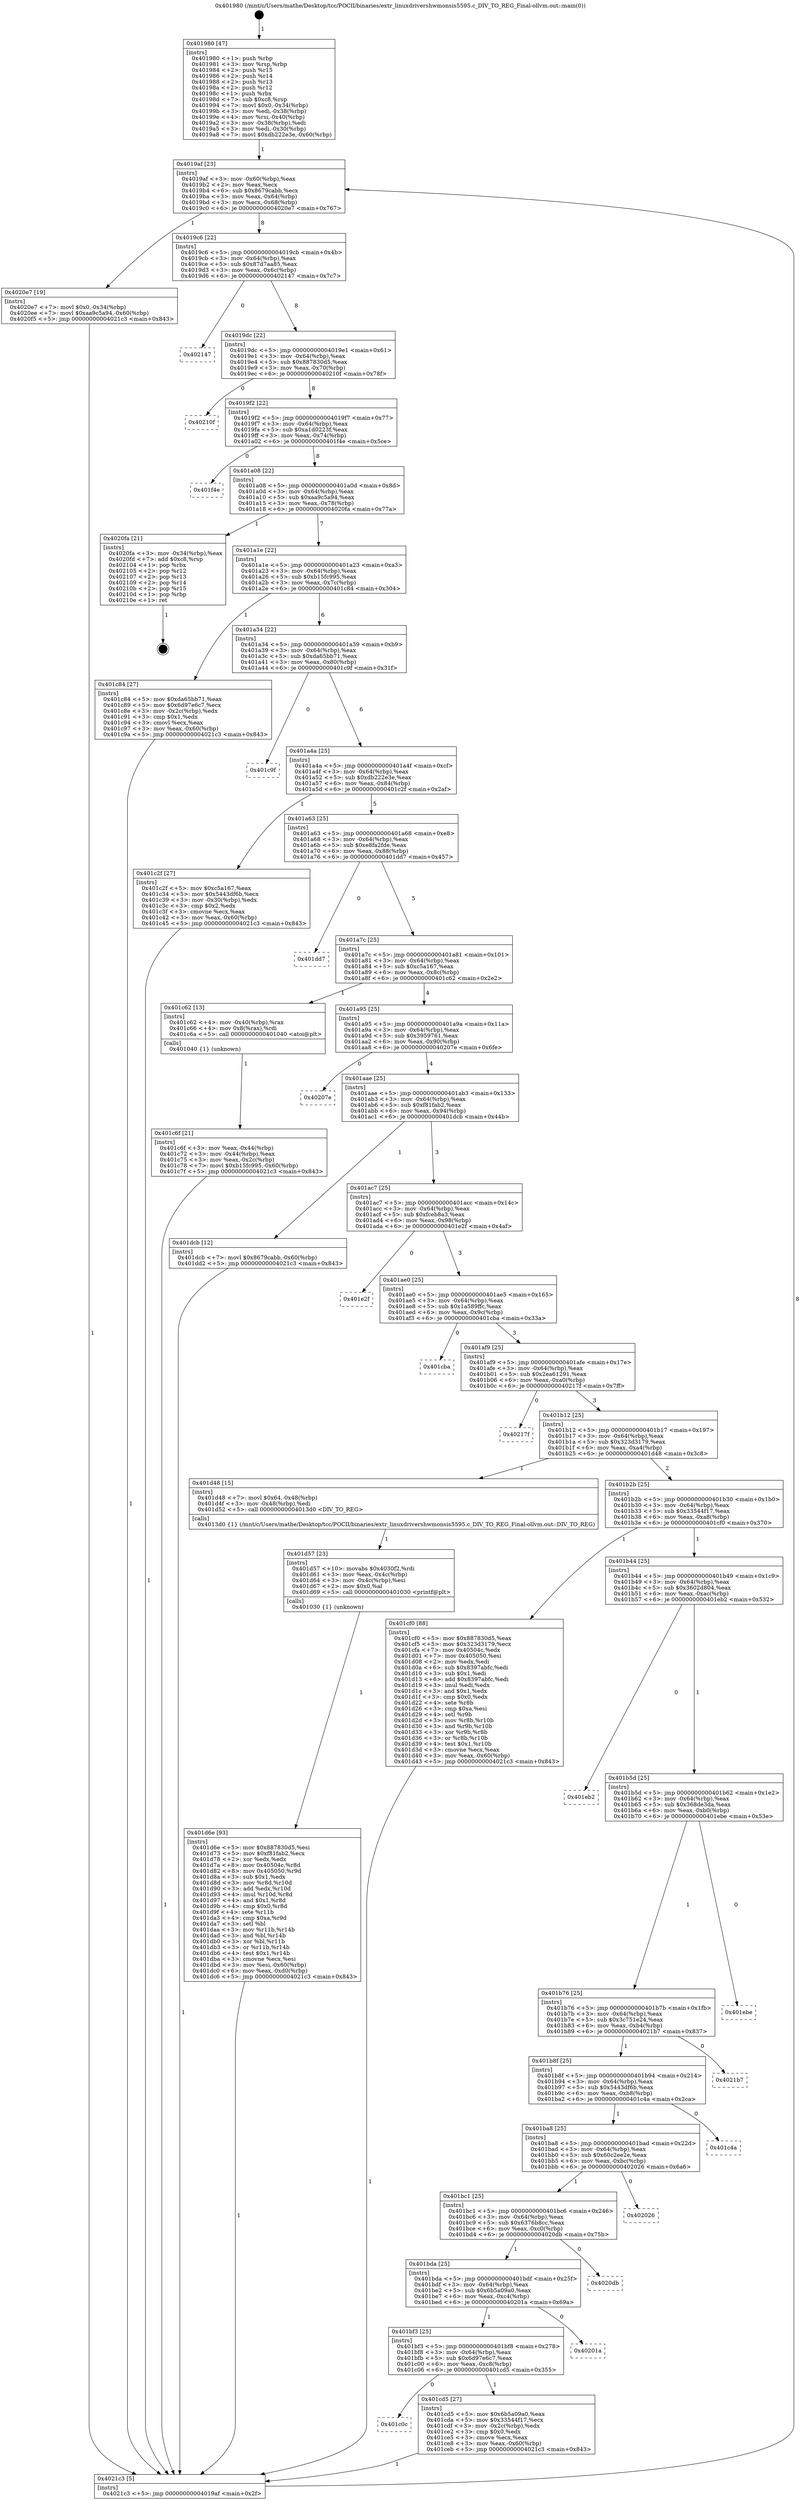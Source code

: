 digraph "0x401980" {
  label = "0x401980 (/mnt/c/Users/mathe/Desktop/tcc/POCII/binaries/extr_linuxdrivershwmonsis5595.c_DIV_TO_REG_Final-ollvm.out::main(0))"
  labelloc = "t"
  node[shape=record]

  Entry [label="",width=0.3,height=0.3,shape=circle,fillcolor=black,style=filled]
  "0x4019af" [label="{
     0x4019af [23]\l
     | [instrs]\l
     &nbsp;&nbsp;0x4019af \<+3\>: mov -0x60(%rbp),%eax\l
     &nbsp;&nbsp;0x4019b2 \<+2\>: mov %eax,%ecx\l
     &nbsp;&nbsp;0x4019b4 \<+6\>: sub $0x8679cabb,%ecx\l
     &nbsp;&nbsp;0x4019ba \<+3\>: mov %eax,-0x64(%rbp)\l
     &nbsp;&nbsp;0x4019bd \<+3\>: mov %ecx,-0x68(%rbp)\l
     &nbsp;&nbsp;0x4019c0 \<+6\>: je 00000000004020e7 \<main+0x767\>\l
  }"]
  "0x4020e7" [label="{
     0x4020e7 [19]\l
     | [instrs]\l
     &nbsp;&nbsp;0x4020e7 \<+7\>: movl $0x0,-0x34(%rbp)\l
     &nbsp;&nbsp;0x4020ee \<+7\>: movl $0xaa9c5a94,-0x60(%rbp)\l
     &nbsp;&nbsp;0x4020f5 \<+5\>: jmp 00000000004021c3 \<main+0x843\>\l
  }"]
  "0x4019c6" [label="{
     0x4019c6 [22]\l
     | [instrs]\l
     &nbsp;&nbsp;0x4019c6 \<+5\>: jmp 00000000004019cb \<main+0x4b\>\l
     &nbsp;&nbsp;0x4019cb \<+3\>: mov -0x64(%rbp),%eax\l
     &nbsp;&nbsp;0x4019ce \<+5\>: sub $0x87d7aa85,%eax\l
     &nbsp;&nbsp;0x4019d3 \<+3\>: mov %eax,-0x6c(%rbp)\l
     &nbsp;&nbsp;0x4019d6 \<+6\>: je 0000000000402147 \<main+0x7c7\>\l
  }"]
  Exit [label="",width=0.3,height=0.3,shape=circle,fillcolor=black,style=filled,peripheries=2]
  "0x402147" [label="{
     0x402147\l
  }", style=dashed]
  "0x4019dc" [label="{
     0x4019dc [22]\l
     | [instrs]\l
     &nbsp;&nbsp;0x4019dc \<+5\>: jmp 00000000004019e1 \<main+0x61\>\l
     &nbsp;&nbsp;0x4019e1 \<+3\>: mov -0x64(%rbp),%eax\l
     &nbsp;&nbsp;0x4019e4 \<+5\>: sub $0x887830d5,%eax\l
     &nbsp;&nbsp;0x4019e9 \<+3\>: mov %eax,-0x70(%rbp)\l
     &nbsp;&nbsp;0x4019ec \<+6\>: je 000000000040210f \<main+0x78f\>\l
  }"]
  "0x401d6e" [label="{
     0x401d6e [93]\l
     | [instrs]\l
     &nbsp;&nbsp;0x401d6e \<+5\>: mov $0x887830d5,%esi\l
     &nbsp;&nbsp;0x401d73 \<+5\>: mov $0xf81fab2,%ecx\l
     &nbsp;&nbsp;0x401d78 \<+2\>: xor %edx,%edx\l
     &nbsp;&nbsp;0x401d7a \<+8\>: mov 0x40504c,%r8d\l
     &nbsp;&nbsp;0x401d82 \<+8\>: mov 0x405050,%r9d\l
     &nbsp;&nbsp;0x401d8a \<+3\>: sub $0x1,%edx\l
     &nbsp;&nbsp;0x401d8d \<+3\>: mov %r8d,%r10d\l
     &nbsp;&nbsp;0x401d90 \<+3\>: add %edx,%r10d\l
     &nbsp;&nbsp;0x401d93 \<+4\>: imul %r10d,%r8d\l
     &nbsp;&nbsp;0x401d97 \<+4\>: and $0x1,%r8d\l
     &nbsp;&nbsp;0x401d9b \<+4\>: cmp $0x0,%r8d\l
     &nbsp;&nbsp;0x401d9f \<+4\>: sete %r11b\l
     &nbsp;&nbsp;0x401da3 \<+4\>: cmp $0xa,%r9d\l
     &nbsp;&nbsp;0x401da7 \<+3\>: setl %bl\l
     &nbsp;&nbsp;0x401daa \<+3\>: mov %r11b,%r14b\l
     &nbsp;&nbsp;0x401dad \<+3\>: and %bl,%r14b\l
     &nbsp;&nbsp;0x401db0 \<+3\>: xor %bl,%r11b\l
     &nbsp;&nbsp;0x401db3 \<+3\>: or %r11b,%r14b\l
     &nbsp;&nbsp;0x401db6 \<+4\>: test $0x1,%r14b\l
     &nbsp;&nbsp;0x401dba \<+3\>: cmovne %ecx,%esi\l
     &nbsp;&nbsp;0x401dbd \<+3\>: mov %esi,-0x60(%rbp)\l
     &nbsp;&nbsp;0x401dc0 \<+6\>: mov %eax,-0xd0(%rbp)\l
     &nbsp;&nbsp;0x401dc6 \<+5\>: jmp 00000000004021c3 \<main+0x843\>\l
  }"]
  "0x40210f" [label="{
     0x40210f\l
  }", style=dashed]
  "0x4019f2" [label="{
     0x4019f2 [22]\l
     | [instrs]\l
     &nbsp;&nbsp;0x4019f2 \<+5\>: jmp 00000000004019f7 \<main+0x77\>\l
     &nbsp;&nbsp;0x4019f7 \<+3\>: mov -0x64(%rbp),%eax\l
     &nbsp;&nbsp;0x4019fa \<+5\>: sub $0xa1d0223f,%eax\l
     &nbsp;&nbsp;0x4019ff \<+3\>: mov %eax,-0x74(%rbp)\l
     &nbsp;&nbsp;0x401a02 \<+6\>: je 0000000000401f4e \<main+0x5ce\>\l
  }"]
  "0x401d57" [label="{
     0x401d57 [23]\l
     | [instrs]\l
     &nbsp;&nbsp;0x401d57 \<+10\>: movabs $0x4030f2,%rdi\l
     &nbsp;&nbsp;0x401d61 \<+3\>: mov %eax,-0x4c(%rbp)\l
     &nbsp;&nbsp;0x401d64 \<+3\>: mov -0x4c(%rbp),%esi\l
     &nbsp;&nbsp;0x401d67 \<+2\>: mov $0x0,%al\l
     &nbsp;&nbsp;0x401d69 \<+5\>: call 0000000000401030 \<printf@plt\>\l
     | [calls]\l
     &nbsp;&nbsp;0x401030 \{1\} (unknown)\l
  }"]
  "0x401f4e" [label="{
     0x401f4e\l
  }", style=dashed]
  "0x401a08" [label="{
     0x401a08 [22]\l
     | [instrs]\l
     &nbsp;&nbsp;0x401a08 \<+5\>: jmp 0000000000401a0d \<main+0x8d\>\l
     &nbsp;&nbsp;0x401a0d \<+3\>: mov -0x64(%rbp),%eax\l
     &nbsp;&nbsp;0x401a10 \<+5\>: sub $0xaa9c5a94,%eax\l
     &nbsp;&nbsp;0x401a15 \<+3\>: mov %eax,-0x78(%rbp)\l
     &nbsp;&nbsp;0x401a18 \<+6\>: je 00000000004020fa \<main+0x77a\>\l
  }"]
  "0x401c0c" [label="{
     0x401c0c\l
  }", style=dashed]
  "0x4020fa" [label="{
     0x4020fa [21]\l
     | [instrs]\l
     &nbsp;&nbsp;0x4020fa \<+3\>: mov -0x34(%rbp),%eax\l
     &nbsp;&nbsp;0x4020fd \<+7\>: add $0xc8,%rsp\l
     &nbsp;&nbsp;0x402104 \<+1\>: pop %rbx\l
     &nbsp;&nbsp;0x402105 \<+2\>: pop %r12\l
     &nbsp;&nbsp;0x402107 \<+2\>: pop %r13\l
     &nbsp;&nbsp;0x402109 \<+2\>: pop %r14\l
     &nbsp;&nbsp;0x40210b \<+2\>: pop %r15\l
     &nbsp;&nbsp;0x40210d \<+1\>: pop %rbp\l
     &nbsp;&nbsp;0x40210e \<+1\>: ret\l
  }"]
  "0x401a1e" [label="{
     0x401a1e [22]\l
     | [instrs]\l
     &nbsp;&nbsp;0x401a1e \<+5\>: jmp 0000000000401a23 \<main+0xa3\>\l
     &nbsp;&nbsp;0x401a23 \<+3\>: mov -0x64(%rbp),%eax\l
     &nbsp;&nbsp;0x401a26 \<+5\>: sub $0xb15fc995,%eax\l
     &nbsp;&nbsp;0x401a2b \<+3\>: mov %eax,-0x7c(%rbp)\l
     &nbsp;&nbsp;0x401a2e \<+6\>: je 0000000000401c84 \<main+0x304\>\l
  }"]
  "0x401cd5" [label="{
     0x401cd5 [27]\l
     | [instrs]\l
     &nbsp;&nbsp;0x401cd5 \<+5\>: mov $0x6b5a09a0,%eax\l
     &nbsp;&nbsp;0x401cda \<+5\>: mov $0x33544f17,%ecx\l
     &nbsp;&nbsp;0x401cdf \<+3\>: mov -0x2c(%rbp),%edx\l
     &nbsp;&nbsp;0x401ce2 \<+3\>: cmp $0x0,%edx\l
     &nbsp;&nbsp;0x401ce5 \<+3\>: cmove %ecx,%eax\l
     &nbsp;&nbsp;0x401ce8 \<+3\>: mov %eax,-0x60(%rbp)\l
     &nbsp;&nbsp;0x401ceb \<+5\>: jmp 00000000004021c3 \<main+0x843\>\l
  }"]
  "0x401c84" [label="{
     0x401c84 [27]\l
     | [instrs]\l
     &nbsp;&nbsp;0x401c84 \<+5\>: mov $0xda65bb71,%eax\l
     &nbsp;&nbsp;0x401c89 \<+5\>: mov $0x6d97e6c7,%ecx\l
     &nbsp;&nbsp;0x401c8e \<+3\>: mov -0x2c(%rbp),%edx\l
     &nbsp;&nbsp;0x401c91 \<+3\>: cmp $0x1,%edx\l
     &nbsp;&nbsp;0x401c94 \<+3\>: cmovl %ecx,%eax\l
     &nbsp;&nbsp;0x401c97 \<+3\>: mov %eax,-0x60(%rbp)\l
     &nbsp;&nbsp;0x401c9a \<+5\>: jmp 00000000004021c3 \<main+0x843\>\l
  }"]
  "0x401a34" [label="{
     0x401a34 [22]\l
     | [instrs]\l
     &nbsp;&nbsp;0x401a34 \<+5\>: jmp 0000000000401a39 \<main+0xb9\>\l
     &nbsp;&nbsp;0x401a39 \<+3\>: mov -0x64(%rbp),%eax\l
     &nbsp;&nbsp;0x401a3c \<+5\>: sub $0xda65bb71,%eax\l
     &nbsp;&nbsp;0x401a41 \<+3\>: mov %eax,-0x80(%rbp)\l
     &nbsp;&nbsp;0x401a44 \<+6\>: je 0000000000401c9f \<main+0x31f\>\l
  }"]
  "0x401bf3" [label="{
     0x401bf3 [25]\l
     | [instrs]\l
     &nbsp;&nbsp;0x401bf3 \<+5\>: jmp 0000000000401bf8 \<main+0x278\>\l
     &nbsp;&nbsp;0x401bf8 \<+3\>: mov -0x64(%rbp),%eax\l
     &nbsp;&nbsp;0x401bfb \<+5\>: sub $0x6d97e6c7,%eax\l
     &nbsp;&nbsp;0x401c00 \<+6\>: mov %eax,-0xc8(%rbp)\l
     &nbsp;&nbsp;0x401c06 \<+6\>: je 0000000000401cd5 \<main+0x355\>\l
  }"]
  "0x401c9f" [label="{
     0x401c9f\l
  }", style=dashed]
  "0x401a4a" [label="{
     0x401a4a [25]\l
     | [instrs]\l
     &nbsp;&nbsp;0x401a4a \<+5\>: jmp 0000000000401a4f \<main+0xcf\>\l
     &nbsp;&nbsp;0x401a4f \<+3\>: mov -0x64(%rbp),%eax\l
     &nbsp;&nbsp;0x401a52 \<+5\>: sub $0xdb222e3e,%eax\l
     &nbsp;&nbsp;0x401a57 \<+6\>: mov %eax,-0x84(%rbp)\l
     &nbsp;&nbsp;0x401a5d \<+6\>: je 0000000000401c2f \<main+0x2af\>\l
  }"]
  "0x40201a" [label="{
     0x40201a\l
  }", style=dashed]
  "0x401c2f" [label="{
     0x401c2f [27]\l
     | [instrs]\l
     &nbsp;&nbsp;0x401c2f \<+5\>: mov $0xc5a167,%eax\l
     &nbsp;&nbsp;0x401c34 \<+5\>: mov $0x5443df6b,%ecx\l
     &nbsp;&nbsp;0x401c39 \<+3\>: mov -0x30(%rbp),%edx\l
     &nbsp;&nbsp;0x401c3c \<+3\>: cmp $0x2,%edx\l
     &nbsp;&nbsp;0x401c3f \<+3\>: cmovne %ecx,%eax\l
     &nbsp;&nbsp;0x401c42 \<+3\>: mov %eax,-0x60(%rbp)\l
     &nbsp;&nbsp;0x401c45 \<+5\>: jmp 00000000004021c3 \<main+0x843\>\l
  }"]
  "0x401a63" [label="{
     0x401a63 [25]\l
     | [instrs]\l
     &nbsp;&nbsp;0x401a63 \<+5\>: jmp 0000000000401a68 \<main+0xe8\>\l
     &nbsp;&nbsp;0x401a68 \<+3\>: mov -0x64(%rbp),%eax\l
     &nbsp;&nbsp;0x401a6b \<+5\>: sub $0xe8fa2fde,%eax\l
     &nbsp;&nbsp;0x401a70 \<+6\>: mov %eax,-0x88(%rbp)\l
     &nbsp;&nbsp;0x401a76 \<+6\>: je 0000000000401dd7 \<main+0x457\>\l
  }"]
  "0x4021c3" [label="{
     0x4021c3 [5]\l
     | [instrs]\l
     &nbsp;&nbsp;0x4021c3 \<+5\>: jmp 00000000004019af \<main+0x2f\>\l
  }"]
  "0x401980" [label="{
     0x401980 [47]\l
     | [instrs]\l
     &nbsp;&nbsp;0x401980 \<+1\>: push %rbp\l
     &nbsp;&nbsp;0x401981 \<+3\>: mov %rsp,%rbp\l
     &nbsp;&nbsp;0x401984 \<+2\>: push %r15\l
     &nbsp;&nbsp;0x401986 \<+2\>: push %r14\l
     &nbsp;&nbsp;0x401988 \<+2\>: push %r13\l
     &nbsp;&nbsp;0x40198a \<+2\>: push %r12\l
     &nbsp;&nbsp;0x40198c \<+1\>: push %rbx\l
     &nbsp;&nbsp;0x40198d \<+7\>: sub $0xc8,%rsp\l
     &nbsp;&nbsp;0x401994 \<+7\>: movl $0x0,-0x34(%rbp)\l
     &nbsp;&nbsp;0x40199b \<+3\>: mov %edi,-0x38(%rbp)\l
     &nbsp;&nbsp;0x40199e \<+4\>: mov %rsi,-0x40(%rbp)\l
     &nbsp;&nbsp;0x4019a2 \<+3\>: mov -0x38(%rbp),%edi\l
     &nbsp;&nbsp;0x4019a5 \<+3\>: mov %edi,-0x30(%rbp)\l
     &nbsp;&nbsp;0x4019a8 \<+7\>: movl $0xdb222e3e,-0x60(%rbp)\l
  }"]
  "0x401bda" [label="{
     0x401bda [25]\l
     | [instrs]\l
     &nbsp;&nbsp;0x401bda \<+5\>: jmp 0000000000401bdf \<main+0x25f\>\l
     &nbsp;&nbsp;0x401bdf \<+3\>: mov -0x64(%rbp),%eax\l
     &nbsp;&nbsp;0x401be2 \<+5\>: sub $0x6b5a09a0,%eax\l
     &nbsp;&nbsp;0x401be7 \<+6\>: mov %eax,-0xc4(%rbp)\l
     &nbsp;&nbsp;0x401bed \<+6\>: je 000000000040201a \<main+0x69a\>\l
  }"]
  "0x401dd7" [label="{
     0x401dd7\l
  }", style=dashed]
  "0x401a7c" [label="{
     0x401a7c [25]\l
     | [instrs]\l
     &nbsp;&nbsp;0x401a7c \<+5\>: jmp 0000000000401a81 \<main+0x101\>\l
     &nbsp;&nbsp;0x401a81 \<+3\>: mov -0x64(%rbp),%eax\l
     &nbsp;&nbsp;0x401a84 \<+5\>: sub $0xc5a167,%eax\l
     &nbsp;&nbsp;0x401a89 \<+6\>: mov %eax,-0x8c(%rbp)\l
     &nbsp;&nbsp;0x401a8f \<+6\>: je 0000000000401c62 \<main+0x2e2\>\l
  }"]
  "0x4020db" [label="{
     0x4020db\l
  }", style=dashed]
  "0x401c62" [label="{
     0x401c62 [13]\l
     | [instrs]\l
     &nbsp;&nbsp;0x401c62 \<+4\>: mov -0x40(%rbp),%rax\l
     &nbsp;&nbsp;0x401c66 \<+4\>: mov 0x8(%rax),%rdi\l
     &nbsp;&nbsp;0x401c6a \<+5\>: call 0000000000401040 \<atoi@plt\>\l
     | [calls]\l
     &nbsp;&nbsp;0x401040 \{1\} (unknown)\l
  }"]
  "0x401a95" [label="{
     0x401a95 [25]\l
     | [instrs]\l
     &nbsp;&nbsp;0x401a95 \<+5\>: jmp 0000000000401a9a \<main+0x11a\>\l
     &nbsp;&nbsp;0x401a9a \<+3\>: mov -0x64(%rbp),%eax\l
     &nbsp;&nbsp;0x401a9d \<+5\>: sub $0x3959761,%eax\l
     &nbsp;&nbsp;0x401aa2 \<+6\>: mov %eax,-0x90(%rbp)\l
     &nbsp;&nbsp;0x401aa8 \<+6\>: je 000000000040207e \<main+0x6fe\>\l
  }"]
  "0x401c6f" [label="{
     0x401c6f [21]\l
     | [instrs]\l
     &nbsp;&nbsp;0x401c6f \<+3\>: mov %eax,-0x44(%rbp)\l
     &nbsp;&nbsp;0x401c72 \<+3\>: mov -0x44(%rbp),%eax\l
     &nbsp;&nbsp;0x401c75 \<+3\>: mov %eax,-0x2c(%rbp)\l
     &nbsp;&nbsp;0x401c78 \<+7\>: movl $0xb15fc995,-0x60(%rbp)\l
     &nbsp;&nbsp;0x401c7f \<+5\>: jmp 00000000004021c3 \<main+0x843\>\l
  }"]
  "0x401bc1" [label="{
     0x401bc1 [25]\l
     | [instrs]\l
     &nbsp;&nbsp;0x401bc1 \<+5\>: jmp 0000000000401bc6 \<main+0x246\>\l
     &nbsp;&nbsp;0x401bc6 \<+3\>: mov -0x64(%rbp),%eax\l
     &nbsp;&nbsp;0x401bc9 \<+5\>: sub $0x6376b8cc,%eax\l
     &nbsp;&nbsp;0x401bce \<+6\>: mov %eax,-0xc0(%rbp)\l
     &nbsp;&nbsp;0x401bd4 \<+6\>: je 00000000004020db \<main+0x75b\>\l
  }"]
  "0x40207e" [label="{
     0x40207e\l
  }", style=dashed]
  "0x401aae" [label="{
     0x401aae [25]\l
     | [instrs]\l
     &nbsp;&nbsp;0x401aae \<+5\>: jmp 0000000000401ab3 \<main+0x133\>\l
     &nbsp;&nbsp;0x401ab3 \<+3\>: mov -0x64(%rbp),%eax\l
     &nbsp;&nbsp;0x401ab6 \<+5\>: sub $0xf81fab2,%eax\l
     &nbsp;&nbsp;0x401abb \<+6\>: mov %eax,-0x94(%rbp)\l
     &nbsp;&nbsp;0x401ac1 \<+6\>: je 0000000000401dcb \<main+0x44b\>\l
  }"]
  "0x402026" [label="{
     0x402026\l
  }", style=dashed]
  "0x401dcb" [label="{
     0x401dcb [12]\l
     | [instrs]\l
     &nbsp;&nbsp;0x401dcb \<+7\>: movl $0x8679cabb,-0x60(%rbp)\l
     &nbsp;&nbsp;0x401dd2 \<+5\>: jmp 00000000004021c3 \<main+0x843\>\l
  }"]
  "0x401ac7" [label="{
     0x401ac7 [25]\l
     | [instrs]\l
     &nbsp;&nbsp;0x401ac7 \<+5\>: jmp 0000000000401acc \<main+0x14c\>\l
     &nbsp;&nbsp;0x401acc \<+3\>: mov -0x64(%rbp),%eax\l
     &nbsp;&nbsp;0x401acf \<+5\>: sub $0xfceb8a3,%eax\l
     &nbsp;&nbsp;0x401ad4 \<+6\>: mov %eax,-0x98(%rbp)\l
     &nbsp;&nbsp;0x401ada \<+6\>: je 0000000000401e2f \<main+0x4af\>\l
  }"]
  "0x401ba8" [label="{
     0x401ba8 [25]\l
     | [instrs]\l
     &nbsp;&nbsp;0x401ba8 \<+5\>: jmp 0000000000401bad \<main+0x22d\>\l
     &nbsp;&nbsp;0x401bad \<+3\>: mov -0x64(%rbp),%eax\l
     &nbsp;&nbsp;0x401bb0 \<+5\>: sub $0x60c2ee2e,%eax\l
     &nbsp;&nbsp;0x401bb5 \<+6\>: mov %eax,-0xbc(%rbp)\l
     &nbsp;&nbsp;0x401bbb \<+6\>: je 0000000000402026 \<main+0x6a6\>\l
  }"]
  "0x401e2f" [label="{
     0x401e2f\l
  }", style=dashed]
  "0x401ae0" [label="{
     0x401ae0 [25]\l
     | [instrs]\l
     &nbsp;&nbsp;0x401ae0 \<+5\>: jmp 0000000000401ae5 \<main+0x165\>\l
     &nbsp;&nbsp;0x401ae5 \<+3\>: mov -0x64(%rbp),%eax\l
     &nbsp;&nbsp;0x401ae8 \<+5\>: sub $0x1a589ffc,%eax\l
     &nbsp;&nbsp;0x401aed \<+6\>: mov %eax,-0x9c(%rbp)\l
     &nbsp;&nbsp;0x401af3 \<+6\>: je 0000000000401cba \<main+0x33a\>\l
  }"]
  "0x401c4a" [label="{
     0x401c4a\l
  }", style=dashed]
  "0x401cba" [label="{
     0x401cba\l
  }", style=dashed]
  "0x401af9" [label="{
     0x401af9 [25]\l
     | [instrs]\l
     &nbsp;&nbsp;0x401af9 \<+5\>: jmp 0000000000401afe \<main+0x17e\>\l
     &nbsp;&nbsp;0x401afe \<+3\>: mov -0x64(%rbp),%eax\l
     &nbsp;&nbsp;0x401b01 \<+5\>: sub $0x2ea61291,%eax\l
     &nbsp;&nbsp;0x401b06 \<+6\>: mov %eax,-0xa0(%rbp)\l
     &nbsp;&nbsp;0x401b0c \<+6\>: je 000000000040217f \<main+0x7ff\>\l
  }"]
  "0x401b8f" [label="{
     0x401b8f [25]\l
     | [instrs]\l
     &nbsp;&nbsp;0x401b8f \<+5\>: jmp 0000000000401b94 \<main+0x214\>\l
     &nbsp;&nbsp;0x401b94 \<+3\>: mov -0x64(%rbp),%eax\l
     &nbsp;&nbsp;0x401b97 \<+5\>: sub $0x5443df6b,%eax\l
     &nbsp;&nbsp;0x401b9c \<+6\>: mov %eax,-0xb8(%rbp)\l
     &nbsp;&nbsp;0x401ba2 \<+6\>: je 0000000000401c4a \<main+0x2ca\>\l
  }"]
  "0x40217f" [label="{
     0x40217f\l
  }", style=dashed]
  "0x401b12" [label="{
     0x401b12 [25]\l
     | [instrs]\l
     &nbsp;&nbsp;0x401b12 \<+5\>: jmp 0000000000401b17 \<main+0x197\>\l
     &nbsp;&nbsp;0x401b17 \<+3\>: mov -0x64(%rbp),%eax\l
     &nbsp;&nbsp;0x401b1a \<+5\>: sub $0x323d3179,%eax\l
     &nbsp;&nbsp;0x401b1f \<+6\>: mov %eax,-0xa4(%rbp)\l
     &nbsp;&nbsp;0x401b25 \<+6\>: je 0000000000401d48 \<main+0x3c8\>\l
  }"]
  "0x4021b7" [label="{
     0x4021b7\l
  }", style=dashed]
  "0x401d48" [label="{
     0x401d48 [15]\l
     | [instrs]\l
     &nbsp;&nbsp;0x401d48 \<+7\>: movl $0x64,-0x48(%rbp)\l
     &nbsp;&nbsp;0x401d4f \<+3\>: mov -0x48(%rbp),%edi\l
     &nbsp;&nbsp;0x401d52 \<+5\>: call 00000000004013d0 \<DIV_TO_REG\>\l
     | [calls]\l
     &nbsp;&nbsp;0x4013d0 \{1\} (/mnt/c/Users/mathe/Desktop/tcc/POCII/binaries/extr_linuxdrivershwmonsis5595.c_DIV_TO_REG_Final-ollvm.out::DIV_TO_REG)\l
  }"]
  "0x401b2b" [label="{
     0x401b2b [25]\l
     | [instrs]\l
     &nbsp;&nbsp;0x401b2b \<+5\>: jmp 0000000000401b30 \<main+0x1b0\>\l
     &nbsp;&nbsp;0x401b30 \<+3\>: mov -0x64(%rbp),%eax\l
     &nbsp;&nbsp;0x401b33 \<+5\>: sub $0x33544f17,%eax\l
     &nbsp;&nbsp;0x401b38 \<+6\>: mov %eax,-0xa8(%rbp)\l
     &nbsp;&nbsp;0x401b3e \<+6\>: je 0000000000401cf0 \<main+0x370\>\l
  }"]
  "0x401b76" [label="{
     0x401b76 [25]\l
     | [instrs]\l
     &nbsp;&nbsp;0x401b76 \<+5\>: jmp 0000000000401b7b \<main+0x1fb\>\l
     &nbsp;&nbsp;0x401b7b \<+3\>: mov -0x64(%rbp),%eax\l
     &nbsp;&nbsp;0x401b7e \<+5\>: sub $0x3c751e24,%eax\l
     &nbsp;&nbsp;0x401b83 \<+6\>: mov %eax,-0xb4(%rbp)\l
     &nbsp;&nbsp;0x401b89 \<+6\>: je 00000000004021b7 \<main+0x837\>\l
  }"]
  "0x401cf0" [label="{
     0x401cf0 [88]\l
     | [instrs]\l
     &nbsp;&nbsp;0x401cf0 \<+5\>: mov $0x887830d5,%eax\l
     &nbsp;&nbsp;0x401cf5 \<+5\>: mov $0x323d3179,%ecx\l
     &nbsp;&nbsp;0x401cfa \<+7\>: mov 0x40504c,%edx\l
     &nbsp;&nbsp;0x401d01 \<+7\>: mov 0x405050,%esi\l
     &nbsp;&nbsp;0x401d08 \<+2\>: mov %edx,%edi\l
     &nbsp;&nbsp;0x401d0a \<+6\>: sub $0x8397abfc,%edi\l
     &nbsp;&nbsp;0x401d10 \<+3\>: sub $0x1,%edi\l
     &nbsp;&nbsp;0x401d13 \<+6\>: add $0x8397abfc,%edi\l
     &nbsp;&nbsp;0x401d19 \<+3\>: imul %edi,%edx\l
     &nbsp;&nbsp;0x401d1c \<+3\>: and $0x1,%edx\l
     &nbsp;&nbsp;0x401d1f \<+3\>: cmp $0x0,%edx\l
     &nbsp;&nbsp;0x401d22 \<+4\>: sete %r8b\l
     &nbsp;&nbsp;0x401d26 \<+3\>: cmp $0xa,%esi\l
     &nbsp;&nbsp;0x401d29 \<+4\>: setl %r9b\l
     &nbsp;&nbsp;0x401d2d \<+3\>: mov %r8b,%r10b\l
     &nbsp;&nbsp;0x401d30 \<+3\>: and %r9b,%r10b\l
     &nbsp;&nbsp;0x401d33 \<+3\>: xor %r9b,%r8b\l
     &nbsp;&nbsp;0x401d36 \<+3\>: or %r8b,%r10b\l
     &nbsp;&nbsp;0x401d39 \<+4\>: test $0x1,%r10b\l
     &nbsp;&nbsp;0x401d3d \<+3\>: cmovne %ecx,%eax\l
     &nbsp;&nbsp;0x401d40 \<+3\>: mov %eax,-0x60(%rbp)\l
     &nbsp;&nbsp;0x401d43 \<+5\>: jmp 00000000004021c3 \<main+0x843\>\l
  }"]
  "0x401b44" [label="{
     0x401b44 [25]\l
     | [instrs]\l
     &nbsp;&nbsp;0x401b44 \<+5\>: jmp 0000000000401b49 \<main+0x1c9\>\l
     &nbsp;&nbsp;0x401b49 \<+3\>: mov -0x64(%rbp),%eax\l
     &nbsp;&nbsp;0x401b4c \<+5\>: sub $0x3602d804,%eax\l
     &nbsp;&nbsp;0x401b51 \<+6\>: mov %eax,-0xac(%rbp)\l
     &nbsp;&nbsp;0x401b57 \<+6\>: je 0000000000401eb2 \<main+0x532\>\l
  }"]
  "0x401ebe" [label="{
     0x401ebe\l
  }", style=dashed]
  "0x401eb2" [label="{
     0x401eb2\l
  }", style=dashed]
  "0x401b5d" [label="{
     0x401b5d [25]\l
     | [instrs]\l
     &nbsp;&nbsp;0x401b5d \<+5\>: jmp 0000000000401b62 \<main+0x1e2\>\l
     &nbsp;&nbsp;0x401b62 \<+3\>: mov -0x64(%rbp),%eax\l
     &nbsp;&nbsp;0x401b65 \<+5\>: sub $0x368de3da,%eax\l
     &nbsp;&nbsp;0x401b6a \<+6\>: mov %eax,-0xb0(%rbp)\l
     &nbsp;&nbsp;0x401b70 \<+6\>: je 0000000000401ebe \<main+0x53e\>\l
  }"]
  Entry -> "0x401980" [label=" 1"]
  "0x4019af" -> "0x4020e7" [label=" 1"]
  "0x4019af" -> "0x4019c6" [label=" 8"]
  "0x4020fa" -> Exit [label=" 1"]
  "0x4019c6" -> "0x402147" [label=" 0"]
  "0x4019c6" -> "0x4019dc" [label=" 8"]
  "0x4020e7" -> "0x4021c3" [label=" 1"]
  "0x4019dc" -> "0x40210f" [label=" 0"]
  "0x4019dc" -> "0x4019f2" [label=" 8"]
  "0x401dcb" -> "0x4021c3" [label=" 1"]
  "0x4019f2" -> "0x401f4e" [label=" 0"]
  "0x4019f2" -> "0x401a08" [label=" 8"]
  "0x401d6e" -> "0x4021c3" [label=" 1"]
  "0x401a08" -> "0x4020fa" [label=" 1"]
  "0x401a08" -> "0x401a1e" [label=" 7"]
  "0x401d57" -> "0x401d6e" [label=" 1"]
  "0x401a1e" -> "0x401c84" [label=" 1"]
  "0x401a1e" -> "0x401a34" [label=" 6"]
  "0x401d48" -> "0x401d57" [label=" 1"]
  "0x401a34" -> "0x401c9f" [label=" 0"]
  "0x401a34" -> "0x401a4a" [label=" 6"]
  "0x401cd5" -> "0x4021c3" [label=" 1"]
  "0x401a4a" -> "0x401c2f" [label=" 1"]
  "0x401a4a" -> "0x401a63" [label=" 5"]
  "0x401c2f" -> "0x4021c3" [label=" 1"]
  "0x401980" -> "0x4019af" [label=" 1"]
  "0x4021c3" -> "0x4019af" [label=" 8"]
  "0x401bf3" -> "0x401c0c" [label=" 0"]
  "0x401a63" -> "0x401dd7" [label=" 0"]
  "0x401a63" -> "0x401a7c" [label=" 5"]
  "0x401cf0" -> "0x4021c3" [label=" 1"]
  "0x401a7c" -> "0x401c62" [label=" 1"]
  "0x401a7c" -> "0x401a95" [label=" 4"]
  "0x401c62" -> "0x401c6f" [label=" 1"]
  "0x401c6f" -> "0x4021c3" [label=" 1"]
  "0x401c84" -> "0x4021c3" [label=" 1"]
  "0x401bda" -> "0x401bf3" [label=" 1"]
  "0x401a95" -> "0x40207e" [label=" 0"]
  "0x401a95" -> "0x401aae" [label=" 4"]
  "0x401bf3" -> "0x401cd5" [label=" 1"]
  "0x401aae" -> "0x401dcb" [label=" 1"]
  "0x401aae" -> "0x401ac7" [label=" 3"]
  "0x401bc1" -> "0x401bda" [label=" 1"]
  "0x401ac7" -> "0x401e2f" [label=" 0"]
  "0x401ac7" -> "0x401ae0" [label=" 3"]
  "0x401bda" -> "0x40201a" [label=" 0"]
  "0x401ae0" -> "0x401cba" [label=" 0"]
  "0x401ae0" -> "0x401af9" [label=" 3"]
  "0x401ba8" -> "0x401bc1" [label=" 1"]
  "0x401af9" -> "0x40217f" [label=" 0"]
  "0x401af9" -> "0x401b12" [label=" 3"]
  "0x401bc1" -> "0x4020db" [label=" 0"]
  "0x401b12" -> "0x401d48" [label=" 1"]
  "0x401b12" -> "0x401b2b" [label=" 2"]
  "0x401b8f" -> "0x401ba8" [label=" 1"]
  "0x401b2b" -> "0x401cf0" [label=" 1"]
  "0x401b2b" -> "0x401b44" [label=" 1"]
  "0x401ba8" -> "0x402026" [label=" 0"]
  "0x401b44" -> "0x401eb2" [label=" 0"]
  "0x401b44" -> "0x401b5d" [label=" 1"]
  "0x401b76" -> "0x401b8f" [label=" 1"]
  "0x401b5d" -> "0x401ebe" [label=" 0"]
  "0x401b5d" -> "0x401b76" [label=" 1"]
  "0x401b8f" -> "0x401c4a" [label=" 0"]
  "0x401b76" -> "0x4021b7" [label=" 0"]
}

